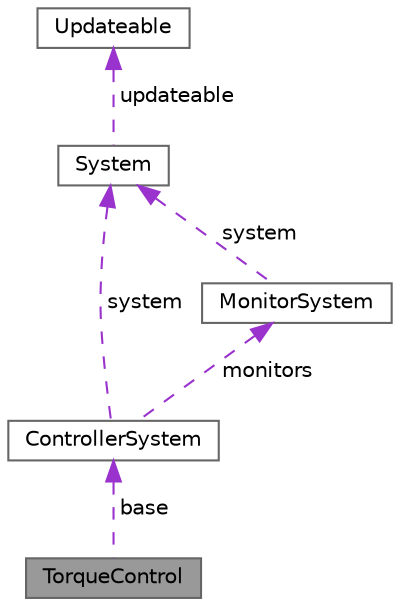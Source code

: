 digraph "TorqueControl"
{
 // LATEX_PDF_SIZE
  bgcolor="transparent";
  edge [fontname=Helvetica,fontsize=10,labelfontname=Helvetica,labelfontsize=10];
  node [fontname=Helvetica,fontsize=10,shape=box,height=0.2,width=0.4];
  Node1 [label="TorqueControl",height=0.2,width=0.4,color="gray40", fillcolor="grey60", style="filled", fontcolor="black",tooltip=" "];
  Node2 -> Node1 [dir="back",color="darkorchid3",style="dashed",label=" base" ];
  Node2 [label="ControllerSystem",height=0.2,width=0.4,color="gray40", fillcolor="white", style="filled",URL="$structControllerSystem.html",tooltip=" "];
  Node3 -> Node2 [dir="back",color="darkorchid3",style="dashed",label=" system" ];
  Node3 [label="System",height=0.2,width=0.4,color="gray40", fillcolor="white", style="filled",URL="$structSystem.html",tooltip=" "];
  Node4 -> Node3 [dir="back",color="darkorchid3",style="dashed",label=" updateable" ];
  Node4 [label="Updateable",height=0.2,width=0.4,color="gray40", fillcolor="white", style="filled",URL="$structUpdateable.html",tooltip=" "];
  Node5 -> Node2 [dir="back",color="darkorchid3",style="dashed",label=" monitors" ];
  Node5 [label="MonitorSystem",height=0.2,width=0.4,color="gray40", fillcolor="white", style="filled",URL="$structMonitorSystem.html",tooltip=" "];
  Node3 -> Node5 [dir="back",color="darkorchid3",style="dashed",label=" system" ];
}
